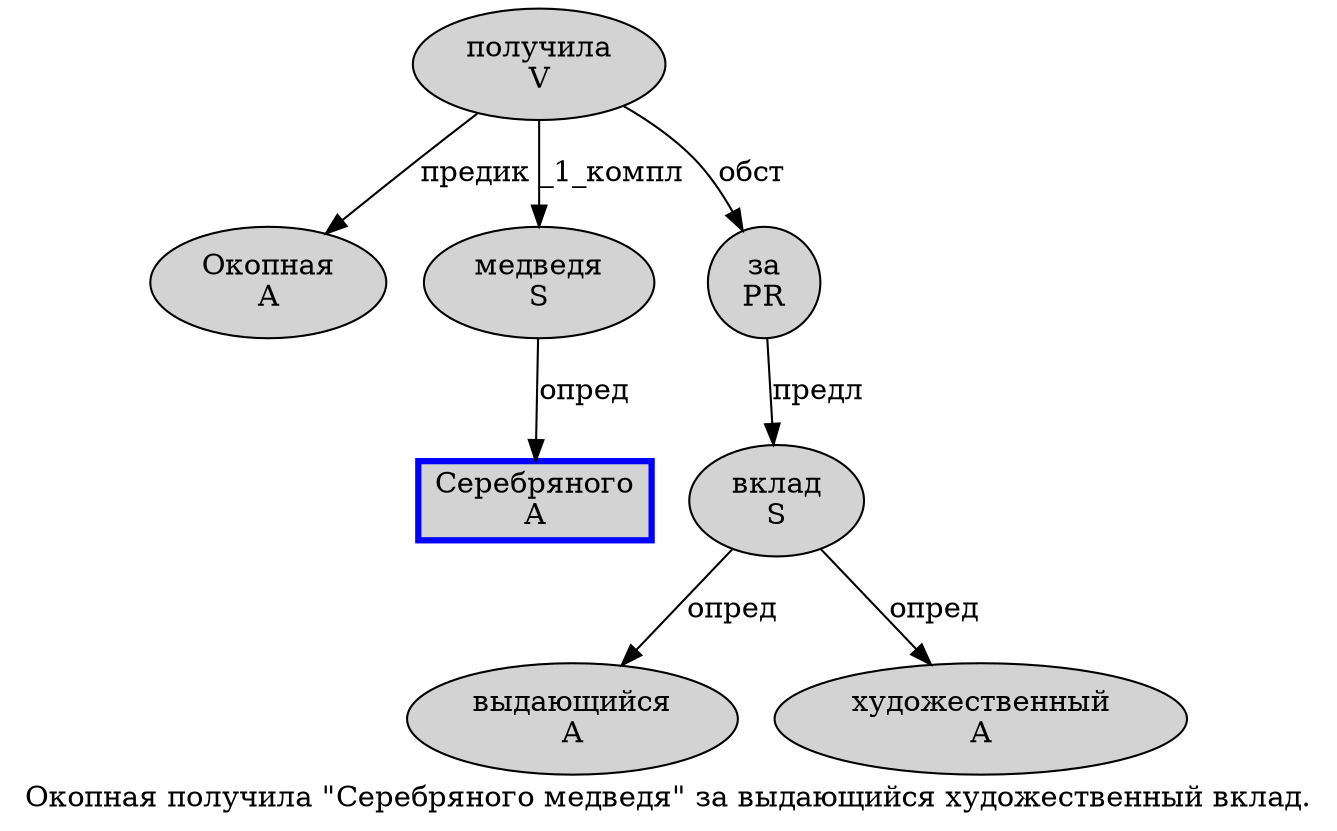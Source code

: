 digraph SENTENCE_1419 {
	graph [label="Окопная получила \"Серебряного медведя\" за выдающийся художественный вклад."]
	node [style=filled]
		0 [label="Окопная
A" color="" fillcolor=lightgray penwidth=1 shape=ellipse]
		1 [label="получила
V" color="" fillcolor=lightgray penwidth=1 shape=ellipse]
		3 [label="Серебряного
A" color=blue fillcolor=lightgray penwidth=3 shape=box]
		4 [label="медведя
S" color="" fillcolor=lightgray penwidth=1 shape=ellipse]
		6 [label="за
PR" color="" fillcolor=lightgray penwidth=1 shape=ellipse]
		7 [label="выдающийся
A" color="" fillcolor=lightgray penwidth=1 shape=ellipse]
		8 [label="художественный
A" color="" fillcolor=lightgray penwidth=1 shape=ellipse]
		9 [label="вклад
S" color="" fillcolor=lightgray penwidth=1 shape=ellipse]
			4 -> 3 [label="опред"]
			6 -> 9 [label="предл"]
			1 -> 0 [label="предик"]
			1 -> 4 [label="_1_компл"]
			1 -> 6 [label="обст"]
			9 -> 7 [label="опред"]
			9 -> 8 [label="опред"]
}